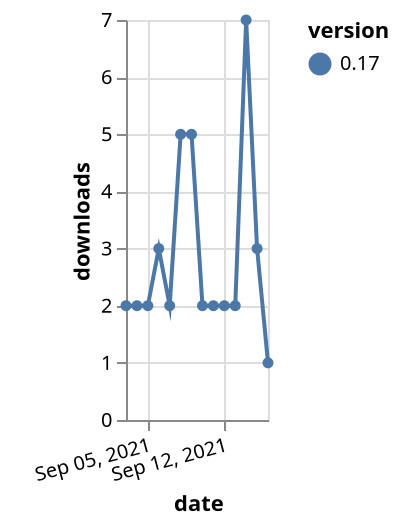 {"$schema": "https://vega.github.io/schema/vega-lite/v5.json", "description": "A simple bar chart with embedded data.", "data": {"values": [{"date": "2021-09-03", "total": 2984, "delta": 2, "version": "0.17"}, {"date": "2021-09-04", "total": 2986, "delta": 2, "version": "0.17"}, {"date": "2021-09-05", "total": 2988, "delta": 2, "version": "0.17"}, {"date": "2021-09-06", "total": 2991, "delta": 3, "version": "0.17"}, {"date": "2021-09-07", "total": 2993, "delta": 2, "version": "0.17"}, {"date": "2021-09-08", "total": 2998, "delta": 5, "version": "0.17"}, {"date": "2021-09-09", "total": 3003, "delta": 5, "version": "0.17"}, {"date": "2021-09-10", "total": 3005, "delta": 2, "version": "0.17"}, {"date": "2021-09-11", "total": 3007, "delta": 2, "version": "0.17"}, {"date": "2021-09-12", "total": 3009, "delta": 2, "version": "0.17"}, {"date": "2021-09-13", "total": 3011, "delta": 2, "version": "0.17"}, {"date": "2021-09-14", "total": 3018, "delta": 7, "version": "0.17"}, {"date": "2021-09-15", "total": 3021, "delta": 3, "version": "0.17"}, {"date": "2021-09-16", "total": 3022, "delta": 1, "version": "0.17"}]}, "width": "container", "mark": {"type": "line", "point": {"filled": true}}, "encoding": {"x": {"field": "date", "type": "temporal", "timeUnit": "yearmonthdate", "title": "date", "axis": {"labelAngle": -15}}, "y": {"field": "delta", "type": "quantitative", "title": "downloads"}, "color": {"field": "version", "type": "nominal"}, "tooltip": {"field": "delta"}}}